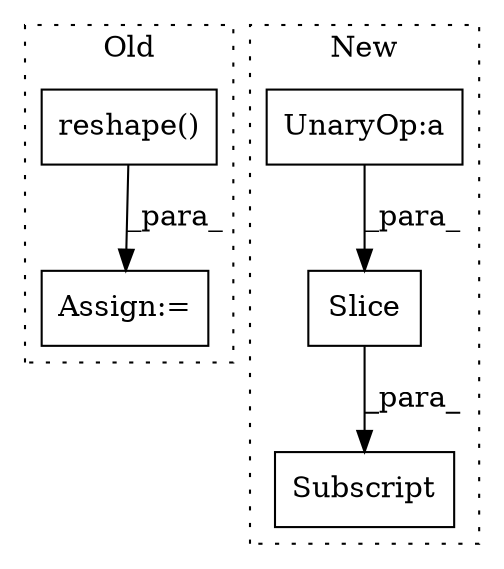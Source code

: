 digraph G {
subgraph cluster0 {
1 [label="reshape()" a="75" s="4547,4570" l="14,1" shape="box"];
5 [label="Assign:=" a="68" s="4544" l="3" shape="box"];
label = "Old";
style="dotted";
}
subgraph cluster1 {
2 [label="Slice" a="80" s="4584" l="1" shape="box"];
3 [label="UnaryOp:a" a="61" s="4585" l="2" shape="box"];
4 [label="Subscript" a="63" s="4577,0" l="14,0" shape="box"];
label = "New";
style="dotted";
}
1 -> 5 [label="_para_"];
2 -> 4 [label="_para_"];
3 -> 2 [label="_para_"];
}